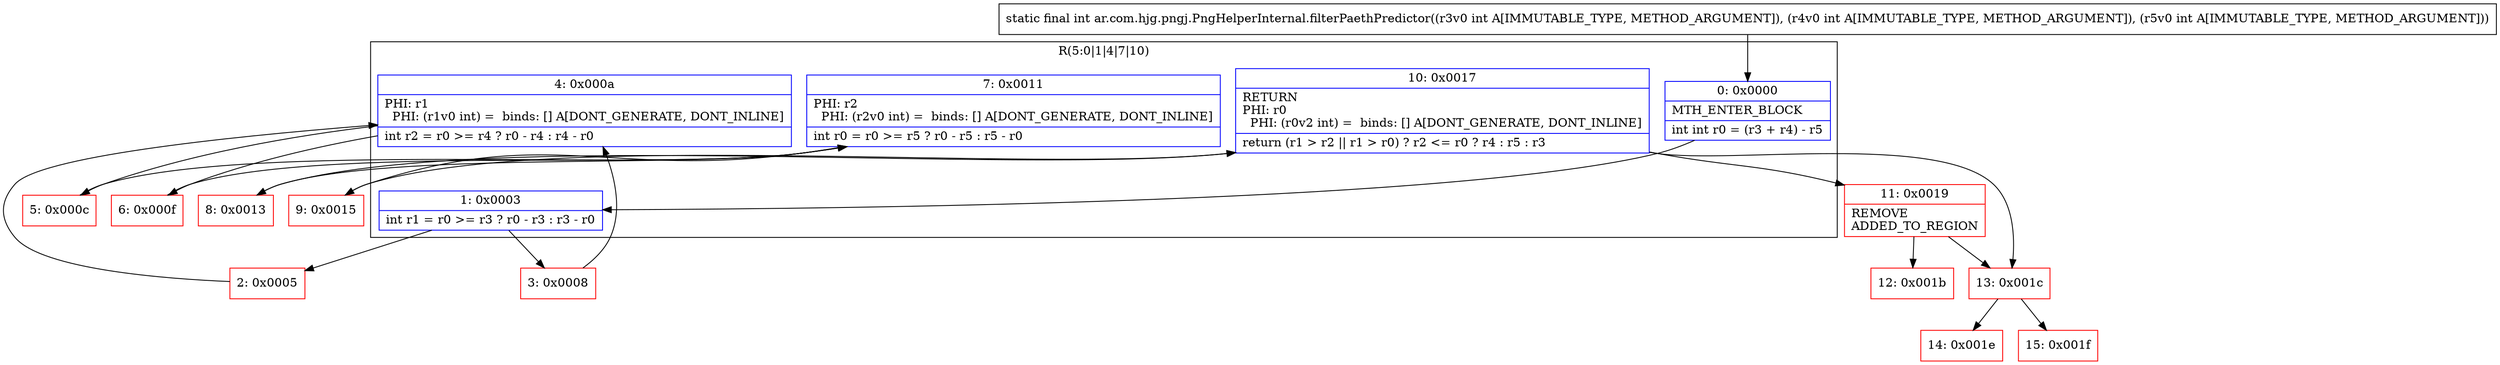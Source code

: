 digraph "CFG forar.com.hjg.pngj.PngHelperInternal.filterPaethPredictor(III)I" {
subgraph cluster_Region_1903478950 {
label = "R(5:0|1|4|7|10)";
node [shape=record,color=blue];
Node_0 [shape=record,label="{0\:\ 0x0000|MTH_ENTER_BLOCK\l|int int r0 = (r3 + r4) \- r5\l}"];
Node_1 [shape=record,label="{1\:\ 0x0003|int r1 = r0 \>= r3 ? r0 \- r3 : r3 \- r0\l}"];
Node_4 [shape=record,label="{4\:\ 0x000a|PHI: r1 \l  PHI: (r1v0 int) =  binds: [] A[DONT_GENERATE, DONT_INLINE]\l|int r2 = r0 \>= r4 ? r0 \- r4 : r4 \- r0\l}"];
Node_7 [shape=record,label="{7\:\ 0x0011|PHI: r2 \l  PHI: (r2v0 int) =  binds: [] A[DONT_GENERATE, DONT_INLINE]\l|int r0 = r0 \>= r5 ? r0 \- r5 : r5 \- r0\l}"];
Node_10 [shape=record,label="{10\:\ 0x0017|RETURN\lPHI: r0 \l  PHI: (r0v2 int) =  binds: [] A[DONT_GENERATE, DONT_INLINE]\l|return (r1 \> r2 \|\| r1 \> r0) ? r2 \<= r0 ? r4 : r5 : r3\l}"];
}
Node_2 [shape=record,color=red,label="{2\:\ 0x0005}"];
Node_3 [shape=record,color=red,label="{3\:\ 0x0008}"];
Node_5 [shape=record,color=red,label="{5\:\ 0x000c}"];
Node_6 [shape=record,color=red,label="{6\:\ 0x000f}"];
Node_8 [shape=record,color=red,label="{8\:\ 0x0013}"];
Node_9 [shape=record,color=red,label="{9\:\ 0x0015}"];
Node_11 [shape=record,color=red,label="{11\:\ 0x0019|REMOVE\lADDED_TO_REGION\l}"];
Node_12 [shape=record,color=red,label="{12\:\ 0x001b}"];
Node_13 [shape=record,color=red,label="{13\:\ 0x001c}"];
Node_14 [shape=record,color=red,label="{14\:\ 0x001e}"];
Node_15 [shape=record,color=red,label="{15\:\ 0x001f}"];
MethodNode[shape=record,label="{static final int ar.com.hjg.pngj.PngHelperInternal.filterPaethPredictor((r3v0 int A[IMMUTABLE_TYPE, METHOD_ARGUMENT]), (r4v0 int A[IMMUTABLE_TYPE, METHOD_ARGUMENT]), (r5v0 int A[IMMUTABLE_TYPE, METHOD_ARGUMENT])) }"];
MethodNode -> Node_0;
Node_0 -> Node_1;
Node_1 -> Node_2;
Node_1 -> Node_3;
Node_4 -> Node_5;
Node_4 -> Node_6;
Node_7 -> Node_8;
Node_7 -> Node_9;
Node_10 -> Node_11;
Node_10 -> Node_13;
Node_2 -> Node_4;
Node_3 -> Node_4;
Node_5 -> Node_7;
Node_6 -> Node_7;
Node_8 -> Node_10;
Node_9 -> Node_10;
Node_11 -> Node_12;
Node_11 -> Node_13;
Node_13 -> Node_14;
Node_13 -> Node_15;
}

